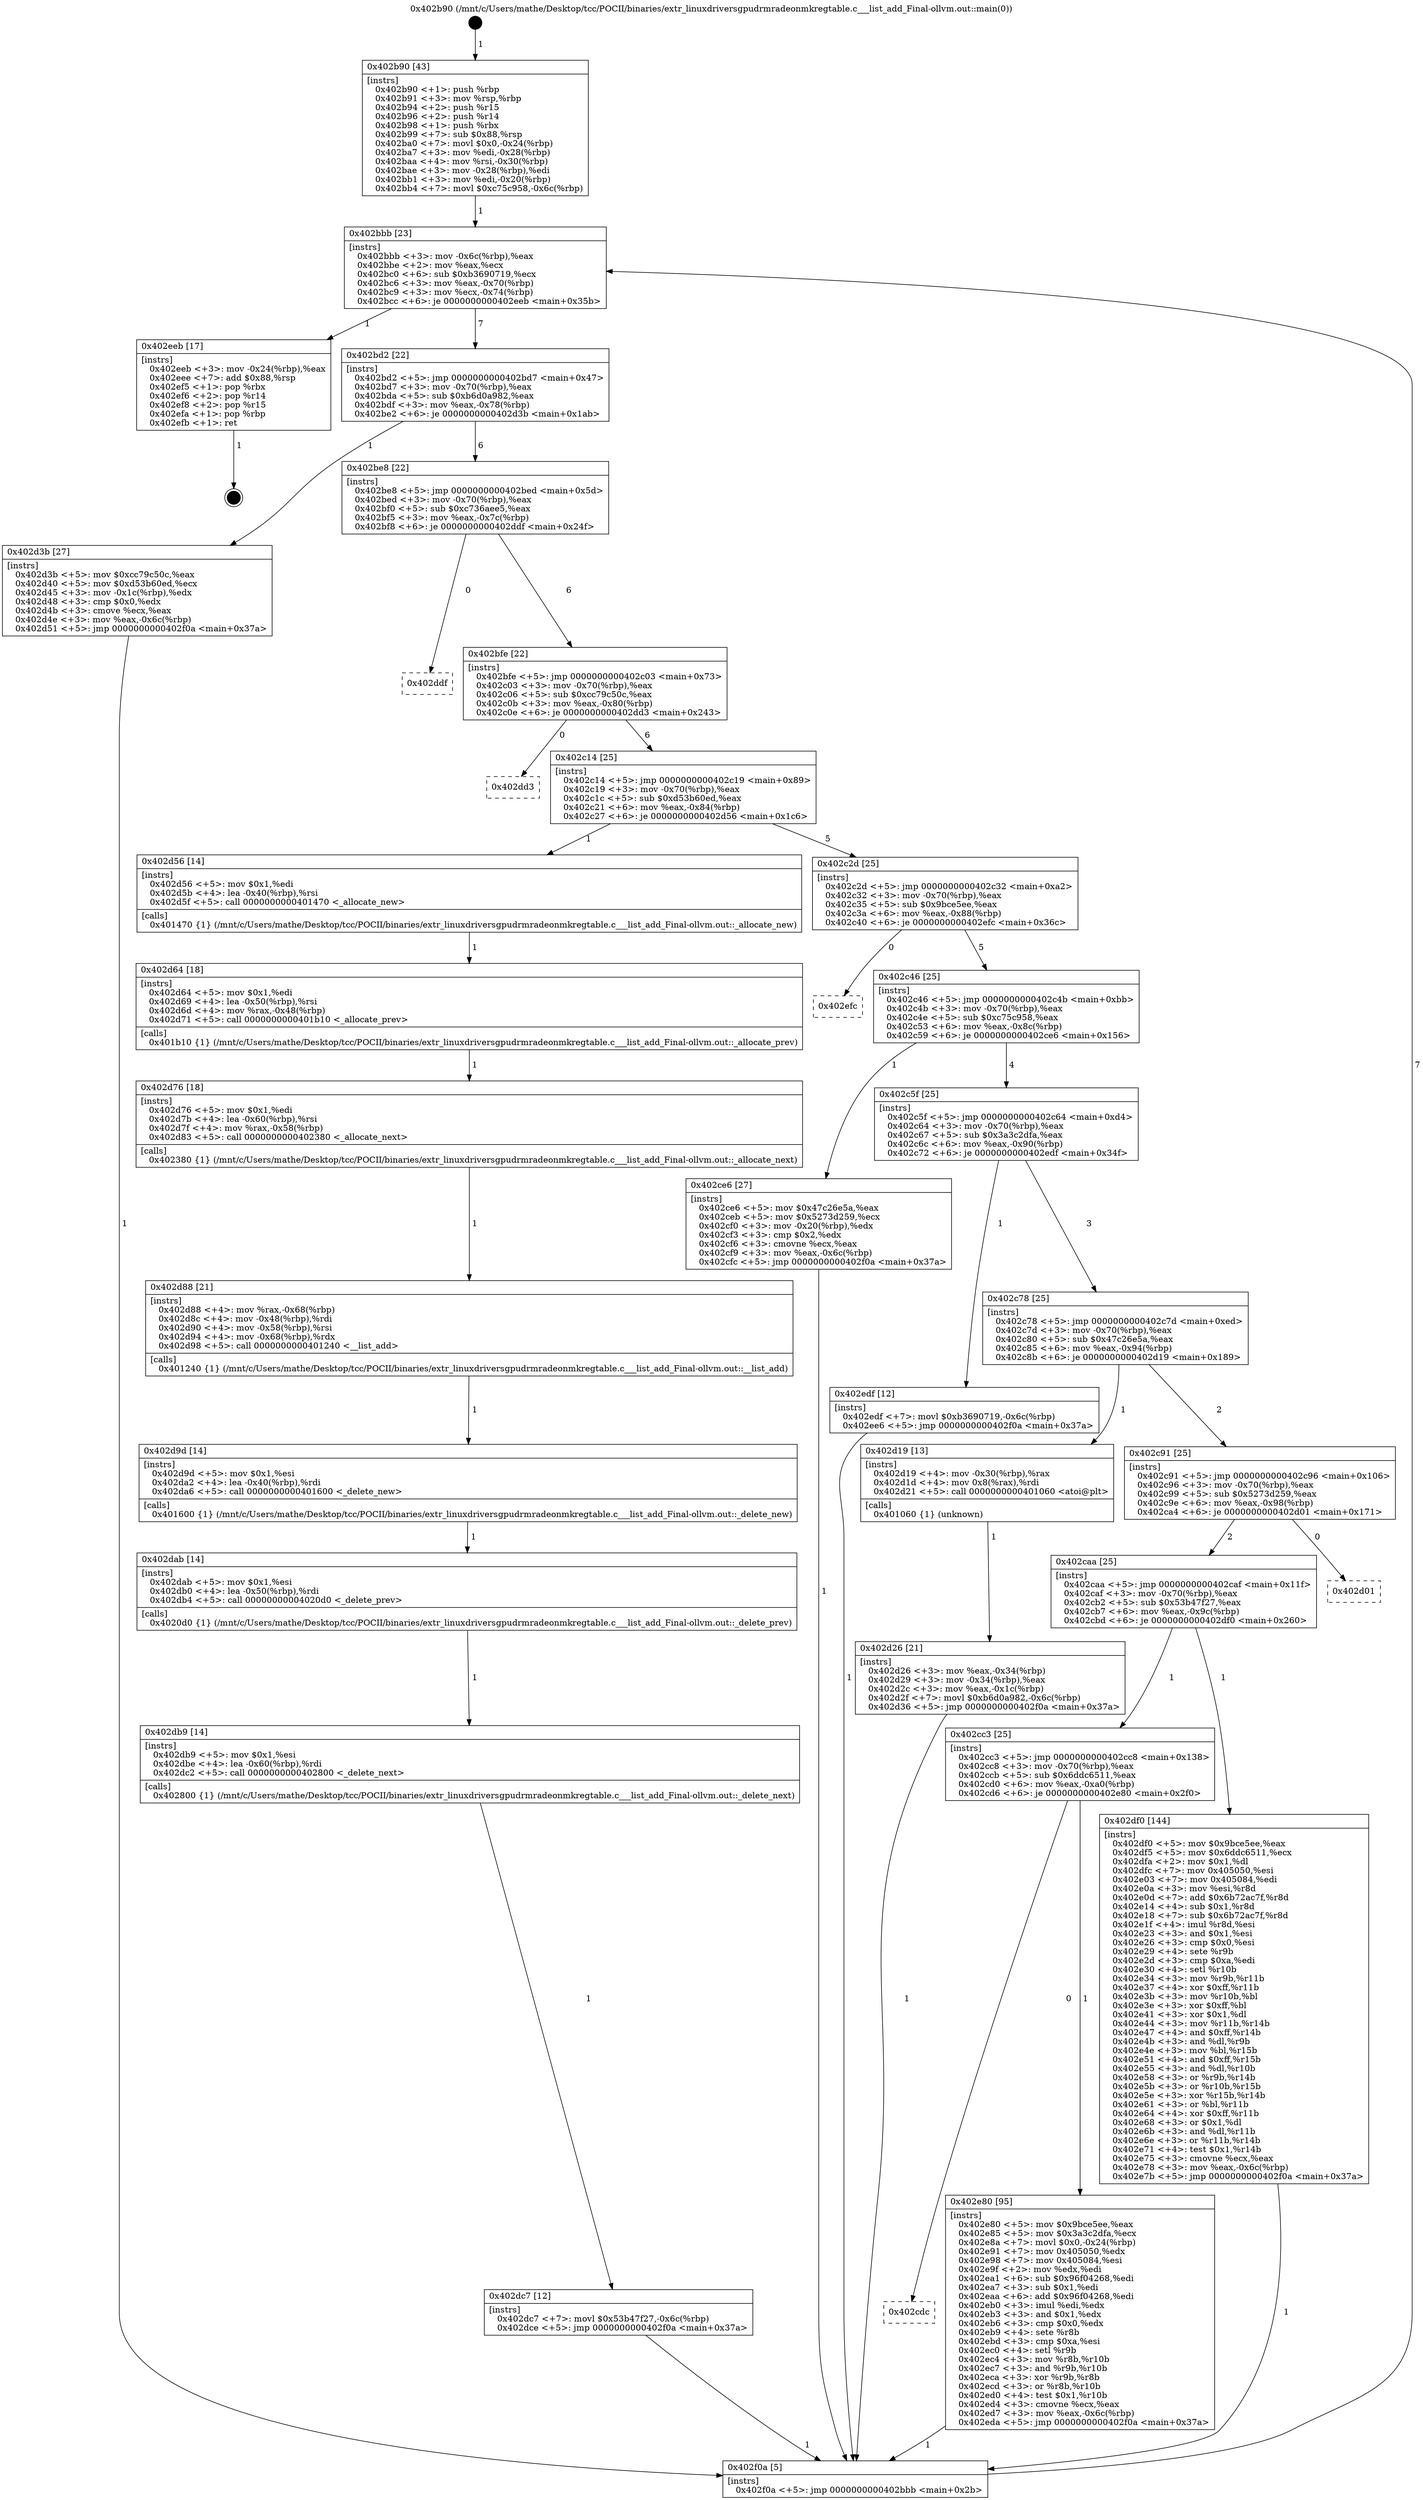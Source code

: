digraph "0x402b90" {
  label = "0x402b90 (/mnt/c/Users/mathe/Desktop/tcc/POCII/binaries/extr_linuxdriversgpudrmradeonmkregtable.c___list_add_Final-ollvm.out::main(0))"
  labelloc = "t"
  node[shape=record]

  Entry [label="",width=0.3,height=0.3,shape=circle,fillcolor=black,style=filled]
  "0x402bbb" [label="{
     0x402bbb [23]\l
     | [instrs]\l
     &nbsp;&nbsp;0x402bbb \<+3\>: mov -0x6c(%rbp),%eax\l
     &nbsp;&nbsp;0x402bbe \<+2\>: mov %eax,%ecx\l
     &nbsp;&nbsp;0x402bc0 \<+6\>: sub $0xb3690719,%ecx\l
     &nbsp;&nbsp;0x402bc6 \<+3\>: mov %eax,-0x70(%rbp)\l
     &nbsp;&nbsp;0x402bc9 \<+3\>: mov %ecx,-0x74(%rbp)\l
     &nbsp;&nbsp;0x402bcc \<+6\>: je 0000000000402eeb \<main+0x35b\>\l
  }"]
  "0x402eeb" [label="{
     0x402eeb [17]\l
     | [instrs]\l
     &nbsp;&nbsp;0x402eeb \<+3\>: mov -0x24(%rbp),%eax\l
     &nbsp;&nbsp;0x402eee \<+7\>: add $0x88,%rsp\l
     &nbsp;&nbsp;0x402ef5 \<+1\>: pop %rbx\l
     &nbsp;&nbsp;0x402ef6 \<+2\>: pop %r14\l
     &nbsp;&nbsp;0x402ef8 \<+2\>: pop %r15\l
     &nbsp;&nbsp;0x402efa \<+1\>: pop %rbp\l
     &nbsp;&nbsp;0x402efb \<+1\>: ret\l
  }"]
  "0x402bd2" [label="{
     0x402bd2 [22]\l
     | [instrs]\l
     &nbsp;&nbsp;0x402bd2 \<+5\>: jmp 0000000000402bd7 \<main+0x47\>\l
     &nbsp;&nbsp;0x402bd7 \<+3\>: mov -0x70(%rbp),%eax\l
     &nbsp;&nbsp;0x402bda \<+5\>: sub $0xb6d0a982,%eax\l
     &nbsp;&nbsp;0x402bdf \<+3\>: mov %eax,-0x78(%rbp)\l
     &nbsp;&nbsp;0x402be2 \<+6\>: je 0000000000402d3b \<main+0x1ab\>\l
  }"]
  Exit [label="",width=0.3,height=0.3,shape=circle,fillcolor=black,style=filled,peripheries=2]
  "0x402d3b" [label="{
     0x402d3b [27]\l
     | [instrs]\l
     &nbsp;&nbsp;0x402d3b \<+5\>: mov $0xcc79c50c,%eax\l
     &nbsp;&nbsp;0x402d40 \<+5\>: mov $0xd53b60ed,%ecx\l
     &nbsp;&nbsp;0x402d45 \<+3\>: mov -0x1c(%rbp),%edx\l
     &nbsp;&nbsp;0x402d48 \<+3\>: cmp $0x0,%edx\l
     &nbsp;&nbsp;0x402d4b \<+3\>: cmove %ecx,%eax\l
     &nbsp;&nbsp;0x402d4e \<+3\>: mov %eax,-0x6c(%rbp)\l
     &nbsp;&nbsp;0x402d51 \<+5\>: jmp 0000000000402f0a \<main+0x37a\>\l
  }"]
  "0x402be8" [label="{
     0x402be8 [22]\l
     | [instrs]\l
     &nbsp;&nbsp;0x402be8 \<+5\>: jmp 0000000000402bed \<main+0x5d\>\l
     &nbsp;&nbsp;0x402bed \<+3\>: mov -0x70(%rbp),%eax\l
     &nbsp;&nbsp;0x402bf0 \<+5\>: sub $0xc736aee5,%eax\l
     &nbsp;&nbsp;0x402bf5 \<+3\>: mov %eax,-0x7c(%rbp)\l
     &nbsp;&nbsp;0x402bf8 \<+6\>: je 0000000000402ddf \<main+0x24f\>\l
  }"]
  "0x402cdc" [label="{
     0x402cdc\l
  }", style=dashed]
  "0x402ddf" [label="{
     0x402ddf\l
  }", style=dashed]
  "0x402bfe" [label="{
     0x402bfe [22]\l
     | [instrs]\l
     &nbsp;&nbsp;0x402bfe \<+5\>: jmp 0000000000402c03 \<main+0x73\>\l
     &nbsp;&nbsp;0x402c03 \<+3\>: mov -0x70(%rbp),%eax\l
     &nbsp;&nbsp;0x402c06 \<+5\>: sub $0xcc79c50c,%eax\l
     &nbsp;&nbsp;0x402c0b \<+3\>: mov %eax,-0x80(%rbp)\l
     &nbsp;&nbsp;0x402c0e \<+6\>: je 0000000000402dd3 \<main+0x243\>\l
  }"]
  "0x402e80" [label="{
     0x402e80 [95]\l
     | [instrs]\l
     &nbsp;&nbsp;0x402e80 \<+5\>: mov $0x9bce5ee,%eax\l
     &nbsp;&nbsp;0x402e85 \<+5\>: mov $0x3a3c2dfa,%ecx\l
     &nbsp;&nbsp;0x402e8a \<+7\>: movl $0x0,-0x24(%rbp)\l
     &nbsp;&nbsp;0x402e91 \<+7\>: mov 0x405050,%edx\l
     &nbsp;&nbsp;0x402e98 \<+7\>: mov 0x405084,%esi\l
     &nbsp;&nbsp;0x402e9f \<+2\>: mov %edx,%edi\l
     &nbsp;&nbsp;0x402ea1 \<+6\>: sub $0x96f04268,%edi\l
     &nbsp;&nbsp;0x402ea7 \<+3\>: sub $0x1,%edi\l
     &nbsp;&nbsp;0x402eaa \<+6\>: add $0x96f04268,%edi\l
     &nbsp;&nbsp;0x402eb0 \<+3\>: imul %edi,%edx\l
     &nbsp;&nbsp;0x402eb3 \<+3\>: and $0x1,%edx\l
     &nbsp;&nbsp;0x402eb6 \<+3\>: cmp $0x0,%edx\l
     &nbsp;&nbsp;0x402eb9 \<+4\>: sete %r8b\l
     &nbsp;&nbsp;0x402ebd \<+3\>: cmp $0xa,%esi\l
     &nbsp;&nbsp;0x402ec0 \<+4\>: setl %r9b\l
     &nbsp;&nbsp;0x402ec4 \<+3\>: mov %r8b,%r10b\l
     &nbsp;&nbsp;0x402ec7 \<+3\>: and %r9b,%r10b\l
     &nbsp;&nbsp;0x402eca \<+3\>: xor %r9b,%r8b\l
     &nbsp;&nbsp;0x402ecd \<+3\>: or %r8b,%r10b\l
     &nbsp;&nbsp;0x402ed0 \<+4\>: test $0x1,%r10b\l
     &nbsp;&nbsp;0x402ed4 \<+3\>: cmovne %ecx,%eax\l
     &nbsp;&nbsp;0x402ed7 \<+3\>: mov %eax,-0x6c(%rbp)\l
     &nbsp;&nbsp;0x402eda \<+5\>: jmp 0000000000402f0a \<main+0x37a\>\l
  }"]
  "0x402dd3" [label="{
     0x402dd3\l
  }", style=dashed]
  "0x402c14" [label="{
     0x402c14 [25]\l
     | [instrs]\l
     &nbsp;&nbsp;0x402c14 \<+5\>: jmp 0000000000402c19 \<main+0x89\>\l
     &nbsp;&nbsp;0x402c19 \<+3\>: mov -0x70(%rbp),%eax\l
     &nbsp;&nbsp;0x402c1c \<+5\>: sub $0xd53b60ed,%eax\l
     &nbsp;&nbsp;0x402c21 \<+6\>: mov %eax,-0x84(%rbp)\l
     &nbsp;&nbsp;0x402c27 \<+6\>: je 0000000000402d56 \<main+0x1c6\>\l
  }"]
  "0x402cc3" [label="{
     0x402cc3 [25]\l
     | [instrs]\l
     &nbsp;&nbsp;0x402cc3 \<+5\>: jmp 0000000000402cc8 \<main+0x138\>\l
     &nbsp;&nbsp;0x402cc8 \<+3\>: mov -0x70(%rbp),%eax\l
     &nbsp;&nbsp;0x402ccb \<+5\>: sub $0x6ddc6511,%eax\l
     &nbsp;&nbsp;0x402cd0 \<+6\>: mov %eax,-0xa0(%rbp)\l
     &nbsp;&nbsp;0x402cd6 \<+6\>: je 0000000000402e80 \<main+0x2f0\>\l
  }"]
  "0x402d56" [label="{
     0x402d56 [14]\l
     | [instrs]\l
     &nbsp;&nbsp;0x402d56 \<+5\>: mov $0x1,%edi\l
     &nbsp;&nbsp;0x402d5b \<+4\>: lea -0x40(%rbp),%rsi\l
     &nbsp;&nbsp;0x402d5f \<+5\>: call 0000000000401470 \<_allocate_new\>\l
     | [calls]\l
     &nbsp;&nbsp;0x401470 \{1\} (/mnt/c/Users/mathe/Desktop/tcc/POCII/binaries/extr_linuxdriversgpudrmradeonmkregtable.c___list_add_Final-ollvm.out::_allocate_new)\l
  }"]
  "0x402c2d" [label="{
     0x402c2d [25]\l
     | [instrs]\l
     &nbsp;&nbsp;0x402c2d \<+5\>: jmp 0000000000402c32 \<main+0xa2\>\l
     &nbsp;&nbsp;0x402c32 \<+3\>: mov -0x70(%rbp),%eax\l
     &nbsp;&nbsp;0x402c35 \<+5\>: sub $0x9bce5ee,%eax\l
     &nbsp;&nbsp;0x402c3a \<+6\>: mov %eax,-0x88(%rbp)\l
     &nbsp;&nbsp;0x402c40 \<+6\>: je 0000000000402efc \<main+0x36c\>\l
  }"]
  "0x402df0" [label="{
     0x402df0 [144]\l
     | [instrs]\l
     &nbsp;&nbsp;0x402df0 \<+5\>: mov $0x9bce5ee,%eax\l
     &nbsp;&nbsp;0x402df5 \<+5\>: mov $0x6ddc6511,%ecx\l
     &nbsp;&nbsp;0x402dfa \<+2\>: mov $0x1,%dl\l
     &nbsp;&nbsp;0x402dfc \<+7\>: mov 0x405050,%esi\l
     &nbsp;&nbsp;0x402e03 \<+7\>: mov 0x405084,%edi\l
     &nbsp;&nbsp;0x402e0a \<+3\>: mov %esi,%r8d\l
     &nbsp;&nbsp;0x402e0d \<+7\>: add $0x6b72ac7f,%r8d\l
     &nbsp;&nbsp;0x402e14 \<+4\>: sub $0x1,%r8d\l
     &nbsp;&nbsp;0x402e18 \<+7\>: sub $0x6b72ac7f,%r8d\l
     &nbsp;&nbsp;0x402e1f \<+4\>: imul %r8d,%esi\l
     &nbsp;&nbsp;0x402e23 \<+3\>: and $0x1,%esi\l
     &nbsp;&nbsp;0x402e26 \<+3\>: cmp $0x0,%esi\l
     &nbsp;&nbsp;0x402e29 \<+4\>: sete %r9b\l
     &nbsp;&nbsp;0x402e2d \<+3\>: cmp $0xa,%edi\l
     &nbsp;&nbsp;0x402e30 \<+4\>: setl %r10b\l
     &nbsp;&nbsp;0x402e34 \<+3\>: mov %r9b,%r11b\l
     &nbsp;&nbsp;0x402e37 \<+4\>: xor $0xff,%r11b\l
     &nbsp;&nbsp;0x402e3b \<+3\>: mov %r10b,%bl\l
     &nbsp;&nbsp;0x402e3e \<+3\>: xor $0xff,%bl\l
     &nbsp;&nbsp;0x402e41 \<+3\>: xor $0x1,%dl\l
     &nbsp;&nbsp;0x402e44 \<+3\>: mov %r11b,%r14b\l
     &nbsp;&nbsp;0x402e47 \<+4\>: and $0xff,%r14b\l
     &nbsp;&nbsp;0x402e4b \<+3\>: and %dl,%r9b\l
     &nbsp;&nbsp;0x402e4e \<+3\>: mov %bl,%r15b\l
     &nbsp;&nbsp;0x402e51 \<+4\>: and $0xff,%r15b\l
     &nbsp;&nbsp;0x402e55 \<+3\>: and %dl,%r10b\l
     &nbsp;&nbsp;0x402e58 \<+3\>: or %r9b,%r14b\l
     &nbsp;&nbsp;0x402e5b \<+3\>: or %r10b,%r15b\l
     &nbsp;&nbsp;0x402e5e \<+3\>: xor %r15b,%r14b\l
     &nbsp;&nbsp;0x402e61 \<+3\>: or %bl,%r11b\l
     &nbsp;&nbsp;0x402e64 \<+4\>: xor $0xff,%r11b\l
     &nbsp;&nbsp;0x402e68 \<+3\>: or $0x1,%dl\l
     &nbsp;&nbsp;0x402e6b \<+3\>: and %dl,%r11b\l
     &nbsp;&nbsp;0x402e6e \<+3\>: or %r11b,%r14b\l
     &nbsp;&nbsp;0x402e71 \<+4\>: test $0x1,%r14b\l
     &nbsp;&nbsp;0x402e75 \<+3\>: cmovne %ecx,%eax\l
     &nbsp;&nbsp;0x402e78 \<+3\>: mov %eax,-0x6c(%rbp)\l
     &nbsp;&nbsp;0x402e7b \<+5\>: jmp 0000000000402f0a \<main+0x37a\>\l
  }"]
  "0x402efc" [label="{
     0x402efc\l
  }", style=dashed]
  "0x402c46" [label="{
     0x402c46 [25]\l
     | [instrs]\l
     &nbsp;&nbsp;0x402c46 \<+5\>: jmp 0000000000402c4b \<main+0xbb\>\l
     &nbsp;&nbsp;0x402c4b \<+3\>: mov -0x70(%rbp),%eax\l
     &nbsp;&nbsp;0x402c4e \<+5\>: sub $0xc75c958,%eax\l
     &nbsp;&nbsp;0x402c53 \<+6\>: mov %eax,-0x8c(%rbp)\l
     &nbsp;&nbsp;0x402c59 \<+6\>: je 0000000000402ce6 \<main+0x156\>\l
  }"]
  "0x402caa" [label="{
     0x402caa [25]\l
     | [instrs]\l
     &nbsp;&nbsp;0x402caa \<+5\>: jmp 0000000000402caf \<main+0x11f\>\l
     &nbsp;&nbsp;0x402caf \<+3\>: mov -0x70(%rbp),%eax\l
     &nbsp;&nbsp;0x402cb2 \<+5\>: sub $0x53b47f27,%eax\l
     &nbsp;&nbsp;0x402cb7 \<+6\>: mov %eax,-0x9c(%rbp)\l
     &nbsp;&nbsp;0x402cbd \<+6\>: je 0000000000402df0 \<main+0x260\>\l
  }"]
  "0x402ce6" [label="{
     0x402ce6 [27]\l
     | [instrs]\l
     &nbsp;&nbsp;0x402ce6 \<+5\>: mov $0x47c26e5a,%eax\l
     &nbsp;&nbsp;0x402ceb \<+5\>: mov $0x5273d259,%ecx\l
     &nbsp;&nbsp;0x402cf0 \<+3\>: mov -0x20(%rbp),%edx\l
     &nbsp;&nbsp;0x402cf3 \<+3\>: cmp $0x2,%edx\l
     &nbsp;&nbsp;0x402cf6 \<+3\>: cmovne %ecx,%eax\l
     &nbsp;&nbsp;0x402cf9 \<+3\>: mov %eax,-0x6c(%rbp)\l
     &nbsp;&nbsp;0x402cfc \<+5\>: jmp 0000000000402f0a \<main+0x37a\>\l
  }"]
  "0x402c5f" [label="{
     0x402c5f [25]\l
     | [instrs]\l
     &nbsp;&nbsp;0x402c5f \<+5\>: jmp 0000000000402c64 \<main+0xd4\>\l
     &nbsp;&nbsp;0x402c64 \<+3\>: mov -0x70(%rbp),%eax\l
     &nbsp;&nbsp;0x402c67 \<+5\>: sub $0x3a3c2dfa,%eax\l
     &nbsp;&nbsp;0x402c6c \<+6\>: mov %eax,-0x90(%rbp)\l
     &nbsp;&nbsp;0x402c72 \<+6\>: je 0000000000402edf \<main+0x34f\>\l
  }"]
  "0x402f0a" [label="{
     0x402f0a [5]\l
     | [instrs]\l
     &nbsp;&nbsp;0x402f0a \<+5\>: jmp 0000000000402bbb \<main+0x2b\>\l
  }"]
  "0x402b90" [label="{
     0x402b90 [43]\l
     | [instrs]\l
     &nbsp;&nbsp;0x402b90 \<+1\>: push %rbp\l
     &nbsp;&nbsp;0x402b91 \<+3\>: mov %rsp,%rbp\l
     &nbsp;&nbsp;0x402b94 \<+2\>: push %r15\l
     &nbsp;&nbsp;0x402b96 \<+2\>: push %r14\l
     &nbsp;&nbsp;0x402b98 \<+1\>: push %rbx\l
     &nbsp;&nbsp;0x402b99 \<+7\>: sub $0x88,%rsp\l
     &nbsp;&nbsp;0x402ba0 \<+7\>: movl $0x0,-0x24(%rbp)\l
     &nbsp;&nbsp;0x402ba7 \<+3\>: mov %edi,-0x28(%rbp)\l
     &nbsp;&nbsp;0x402baa \<+4\>: mov %rsi,-0x30(%rbp)\l
     &nbsp;&nbsp;0x402bae \<+3\>: mov -0x28(%rbp),%edi\l
     &nbsp;&nbsp;0x402bb1 \<+3\>: mov %edi,-0x20(%rbp)\l
     &nbsp;&nbsp;0x402bb4 \<+7\>: movl $0xc75c958,-0x6c(%rbp)\l
  }"]
  "0x402d01" [label="{
     0x402d01\l
  }", style=dashed]
  "0x402edf" [label="{
     0x402edf [12]\l
     | [instrs]\l
     &nbsp;&nbsp;0x402edf \<+7\>: movl $0xb3690719,-0x6c(%rbp)\l
     &nbsp;&nbsp;0x402ee6 \<+5\>: jmp 0000000000402f0a \<main+0x37a\>\l
  }"]
  "0x402c78" [label="{
     0x402c78 [25]\l
     | [instrs]\l
     &nbsp;&nbsp;0x402c78 \<+5\>: jmp 0000000000402c7d \<main+0xed\>\l
     &nbsp;&nbsp;0x402c7d \<+3\>: mov -0x70(%rbp),%eax\l
     &nbsp;&nbsp;0x402c80 \<+5\>: sub $0x47c26e5a,%eax\l
     &nbsp;&nbsp;0x402c85 \<+6\>: mov %eax,-0x94(%rbp)\l
     &nbsp;&nbsp;0x402c8b \<+6\>: je 0000000000402d19 \<main+0x189\>\l
  }"]
  "0x402dc7" [label="{
     0x402dc7 [12]\l
     | [instrs]\l
     &nbsp;&nbsp;0x402dc7 \<+7\>: movl $0x53b47f27,-0x6c(%rbp)\l
     &nbsp;&nbsp;0x402dce \<+5\>: jmp 0000000000402f0a \<main+0x37a\>\l
  }"]
  "0x402d19" [label="{
     0x402d19 [13]\l
     | [instrs]\l
     &nbsp;&nbsp;0x402d19 \<+4\>: mov -0x30(%rbp),%rax\l
     &nbsp;&nbsp;0x402d1d \<+4\>: mov 0x8(%rax),%rdi\l
     &nbsp;&nbsp;0x402d21 \<+5\>: call 0000000000401060 \<atoi@plt\>\l
     | [calls]\l
     &nbsp;&nbsp;0x401060 \{1\} (unknown)\l
  }"]
  "0x402c91" [label="{
     0x402c91 [25]\l
     | [instrs]\l
     &nbsp;&nbsp;0x402c91 \<+5\>: jmp 0000000000402c96 \<main+0x106\>\l
     &nbsp;&nbsp;0x402c96 \<+3\>: mov -0x70(%rbp),%eax\l
     &nbsp;&nbsp;0x402c99 \<+5\>: sub $0x5273d259,%eax\l
     &nbsp;&nbsp;0x402c9e \<+6\>: mov %eax,-0x98(%rbp)\l
     &nbsp;&nbsp;0x402ca4 \<+6\>: je 0000000000402d01 \<main+0x171\>\l
  }"]
  "0x402d26" [label="{
     0x402d26 [21]\l
     | [instrs]\l
     &nbsp;&nbsp;0x402d26 \<+3\>: mov %eax,-0x34(%rbp)\l
     &nbsp;&nbsp;0x402d29 \<+3\>: mov -0x34(%rbp),%eax\l
     &nbsp;&nbsp;0x402d2c \<+3\>: mov %eax,-0x1c(%rbp)\l
     &nbsp;&nbsp;0x402d2f \<+7\>: movl $0xb6d0a982,-0x6c(%rbp)\l
     &nbsp;&nbsp;0x402d36 \<+5\>: jmp 0000000000402f0a \<main+0x37a\>\l
  }"]
  "0x402d64" [label="{
     0x402d64 [18]\l
     | [instrs]\l
     &nbsp;&nbsp;0x402d64 \<+5\>: mov $0x1,%edi\l
     &nbsp;&nbsp;0x402d69 \<+4\>: lea -0x50(%rbp),%rsi\l
     &nbsp;&nbsp;0x402d6d \<+4\>: mov %rax,-0x48(%rbp)\l
     &nbsp;&nbsp;0x402d71 \<+5\>: call 0000000000401b10 \<_allocate_prev\>\l
     | [calls]\l
     &nbsp;&nbsp;0x401b10 \{1\} (/mnt/c/Users/mathe/Desktop/tcc/POCII/binaries/extr_linuxdriversgpudrmradeonmkregtable.c___list_add_Final-ollvm.out::_allocate_prev)\l
  }"]
  "0x402d76" [label="{
     0x402d76 [18]\l
     | [instrs]\l
     &nbsp;&nbsp;0x402d76 \<+5\>: mov $0x1,%edi\l
     &nbsp;&nbsp;0x402d7b \<+4\>: lea -0x60(%rbp),%rsi\l
     &nbsp;&nbsp;0x402d7f \<+4\>: mov %rax,-0x58(%rbp)\l
     &nbsp;&nbsp;0x402d83 \<+5\>: call 0000000000402380 \<_allocate_next\>\l
     | [calls]\l
     &nbsp;&nbsp;0x402380 \{1\} (/mnt/c/Users/mathe/Desktop/tcc/POCII/binaries/extr_linuxdriversgpudrmradeonmkregtable.c___list_add_Final-ollvm.out::_allocate_next)\l
  }"]
  "0x402d88" [label="{
     0x402d88 [21]\l
     | [instrs]\l
     &nbsp;&nbsp;0x402d88 \<+4\>: mov %rax,-0x68(%rbp)\l
     &nbsp;&nbsp;0x402d8c \<+4\>: mov -0x48(%rbp),%rdi\l
     &nbsp;&nbsp;0x402d90 \<+4\>: mov -0x58(%rbp),%rsi\l
     &nbsp;&nbsp;0x402d94 \<+4\>: mov -0x68(%rbp),%rdx\l
     &nbsp;&nbsp;0x402d98 \<+5\>: call 0000000000401240 \<__list_add\>\l
     | [calls]\l
     &nbsp;&nbsp;0x401240 \{1\} (/mnt/c/Users/mathe/Desktop/tcc/POCII/binaries/extr_linuxdriversgpudrmradeonmkregtable.c___list_add_Final-ollvm.out::__list_add)\l
  }"]
  "0x402d9d" [label="{
     0x402d9d [14]\l
     | [instrs]\l
     &nbsp;&nbsp;0x402d9d \<+5\>: mov $0x1,%esi\l
     &nbsp;&nbsp;0x402da2 \<+4\>: lea -0x40(%rbp),%rdi\l
     &nbsp;&nbsp;0x402da6 \<+5\>: call 0000000000401600 \<_delete_new\>\l
     | [calls]\l
     &nbsp;&nbsp;0x401600 \{1\} (/mnt/c/Users/mathe/Desktop/tcc/POCII/binaries/extr_linuxdriversgpudrmradeonmkregtable.c___list_add_Final-ollvm.out::_delete_new)\l
  }"]
  "0x402dab" [label="{
     0x402dab [14]\l
     | [instrs]\l
     &nbsp;&nbsp;0x402dab \<+5\>: mov $0x1,%esi\l
     &nbsp;&nbsp;0x402db0 \<+4\>: lea -0x50(%rbp),%rdi\l
     &nbsp;&nbsp;0x402db4 \<+5\>: call 00000000004020d0 \<_delete_prev\>\l
     | [calls]\l
     &nbsp;&nbsp;0x4020d0 \{1\} (/mnt/c/Users/mathe/Desktop/tcc/POCII/binaries/extr_linuxdriversgpudrmradeonmkregtable.c___list_add_Final-ollvm.out::_delete_prev)\l
  }"]
  "0x402db9" [label="{
     0x402db9 [14]\l
     | [instrs]\l
     &nbsp;&nbsp;0x402db9 \<+5\>: mov $0x1,%esi\l
     &nbsp;&nbsp;0x402dbe \<+4\>: lea -0x60(%rbp),%rdi\l
     &nbsp;&nbsp;0x402dc2 \<+5\>: call 0000000000402800 \<_delete_next\>\l
     | [calls]\l
     &nbsp;&nbsp;0x402800 \{1\} (/mnt/c/Users/mathe/Desktop/tcc/POCII/binaries/extr_linuxdriversgpudrmradeonmkregtable.c___list_add_Final-ollvm.out::_delete_next)\l
  }"]
  Entry -> "0x402b90" [label=" 1"]
  "0x402bbb" -> "0x402eeb" [label=" 1"]
  "0x402bbb" -> "0x402bd2" [label=" 7"]
  "0x402eeb" -> Exit [label=" 1"]
  "0x402bd2" -> "0x402d3b" [label=" 1"]
  "0x402bd2" -> "0x402be8" [label=" 6"]
  "0x402edf" -> "0x402f0a" [label=" 1"]
  "0x402be8" -> "0x402ddf" [label=" 0"]
  "0x402be8" -> "0x402bfe" [label=" 6"]
  "0x402e80" -> "0x402f0a" [label=" 1"]
  "0x402bfe" -> "0x402dd3" [label=" 0"]
  "0x402bfe" -> "0x402c14" [label=" 6"]
  "0x402cc3" -> "0x402cdc" [label=" 0"]
  "0x402c14" -> "0x402d56" [label=" 1"]
  "0x402c14" -> "0x402c2d" [label=" 5"]
  "0x402cc3" -> "0x402e80" [label=" 1"]
  "0x402c2d" -> "0x402efc" [label=" 0"]
  "0x402c2d" -> "0x402c46" [label=" 5"]
  "0x402df0" -> "0x402f0a" [label=" 1"]
  "0x402c46" -> "0x402ce6" [label=" 1"]
  "0x402c46" -> "0x402c5f" [label=" 4"]
  "0x402ce6" -> "0x402f0a" [label=" 1"]
  "0x402b90" -> "0x402bbb" [label=" 1"]
  "0x402f0a" -> "0x402bbb" [label=" 7"]
  "0x402caa" -> "0x402df0" [label=" 1"]
  "0x402c5f" -> "0x402edf" [label=" 1"]
  "0x402c5f" -> "0x402c78" [label=" 3"]
  "0x402caa" -> "0x402cc3" [label=" 1"]
  "0x402c78" -> "0x402d19" [label=" 1"]
  "0x402c78" -> "0x402c91" [label=" 2"]
  "0x402d19" -> "0x402d26" [label=" 1"]
  "0x402d26" -> "0x402f0a" [label=" 1"]
  "0x402d3b" -> "0x402f0a" [label=" 1"]
  "0x402d56" -> "0x402d64" [label=" 1"]
  "0x402d64" -> "0x402d76" [label=" 1"]
  "0x402d76" -> "0x402d88" [label=" 1"]
  "0x402d88" -> "0x402d9d" [label=" 1"]
  "0x402d9d" -> "0x402dab" [label=" 1"]
  "0x402dab" -> "0x402db9" [label=" 1"]
  "0x402db9" -> "0x402dc7" [label=" 1"]
  "0x402dc7" -> "0x402f0a" [label=" 1"]
  "0x402c91" -> "0x402caa" [label=" 2"]
  "0x402c91" -> "0x402d01" [label=" 0"]
}
